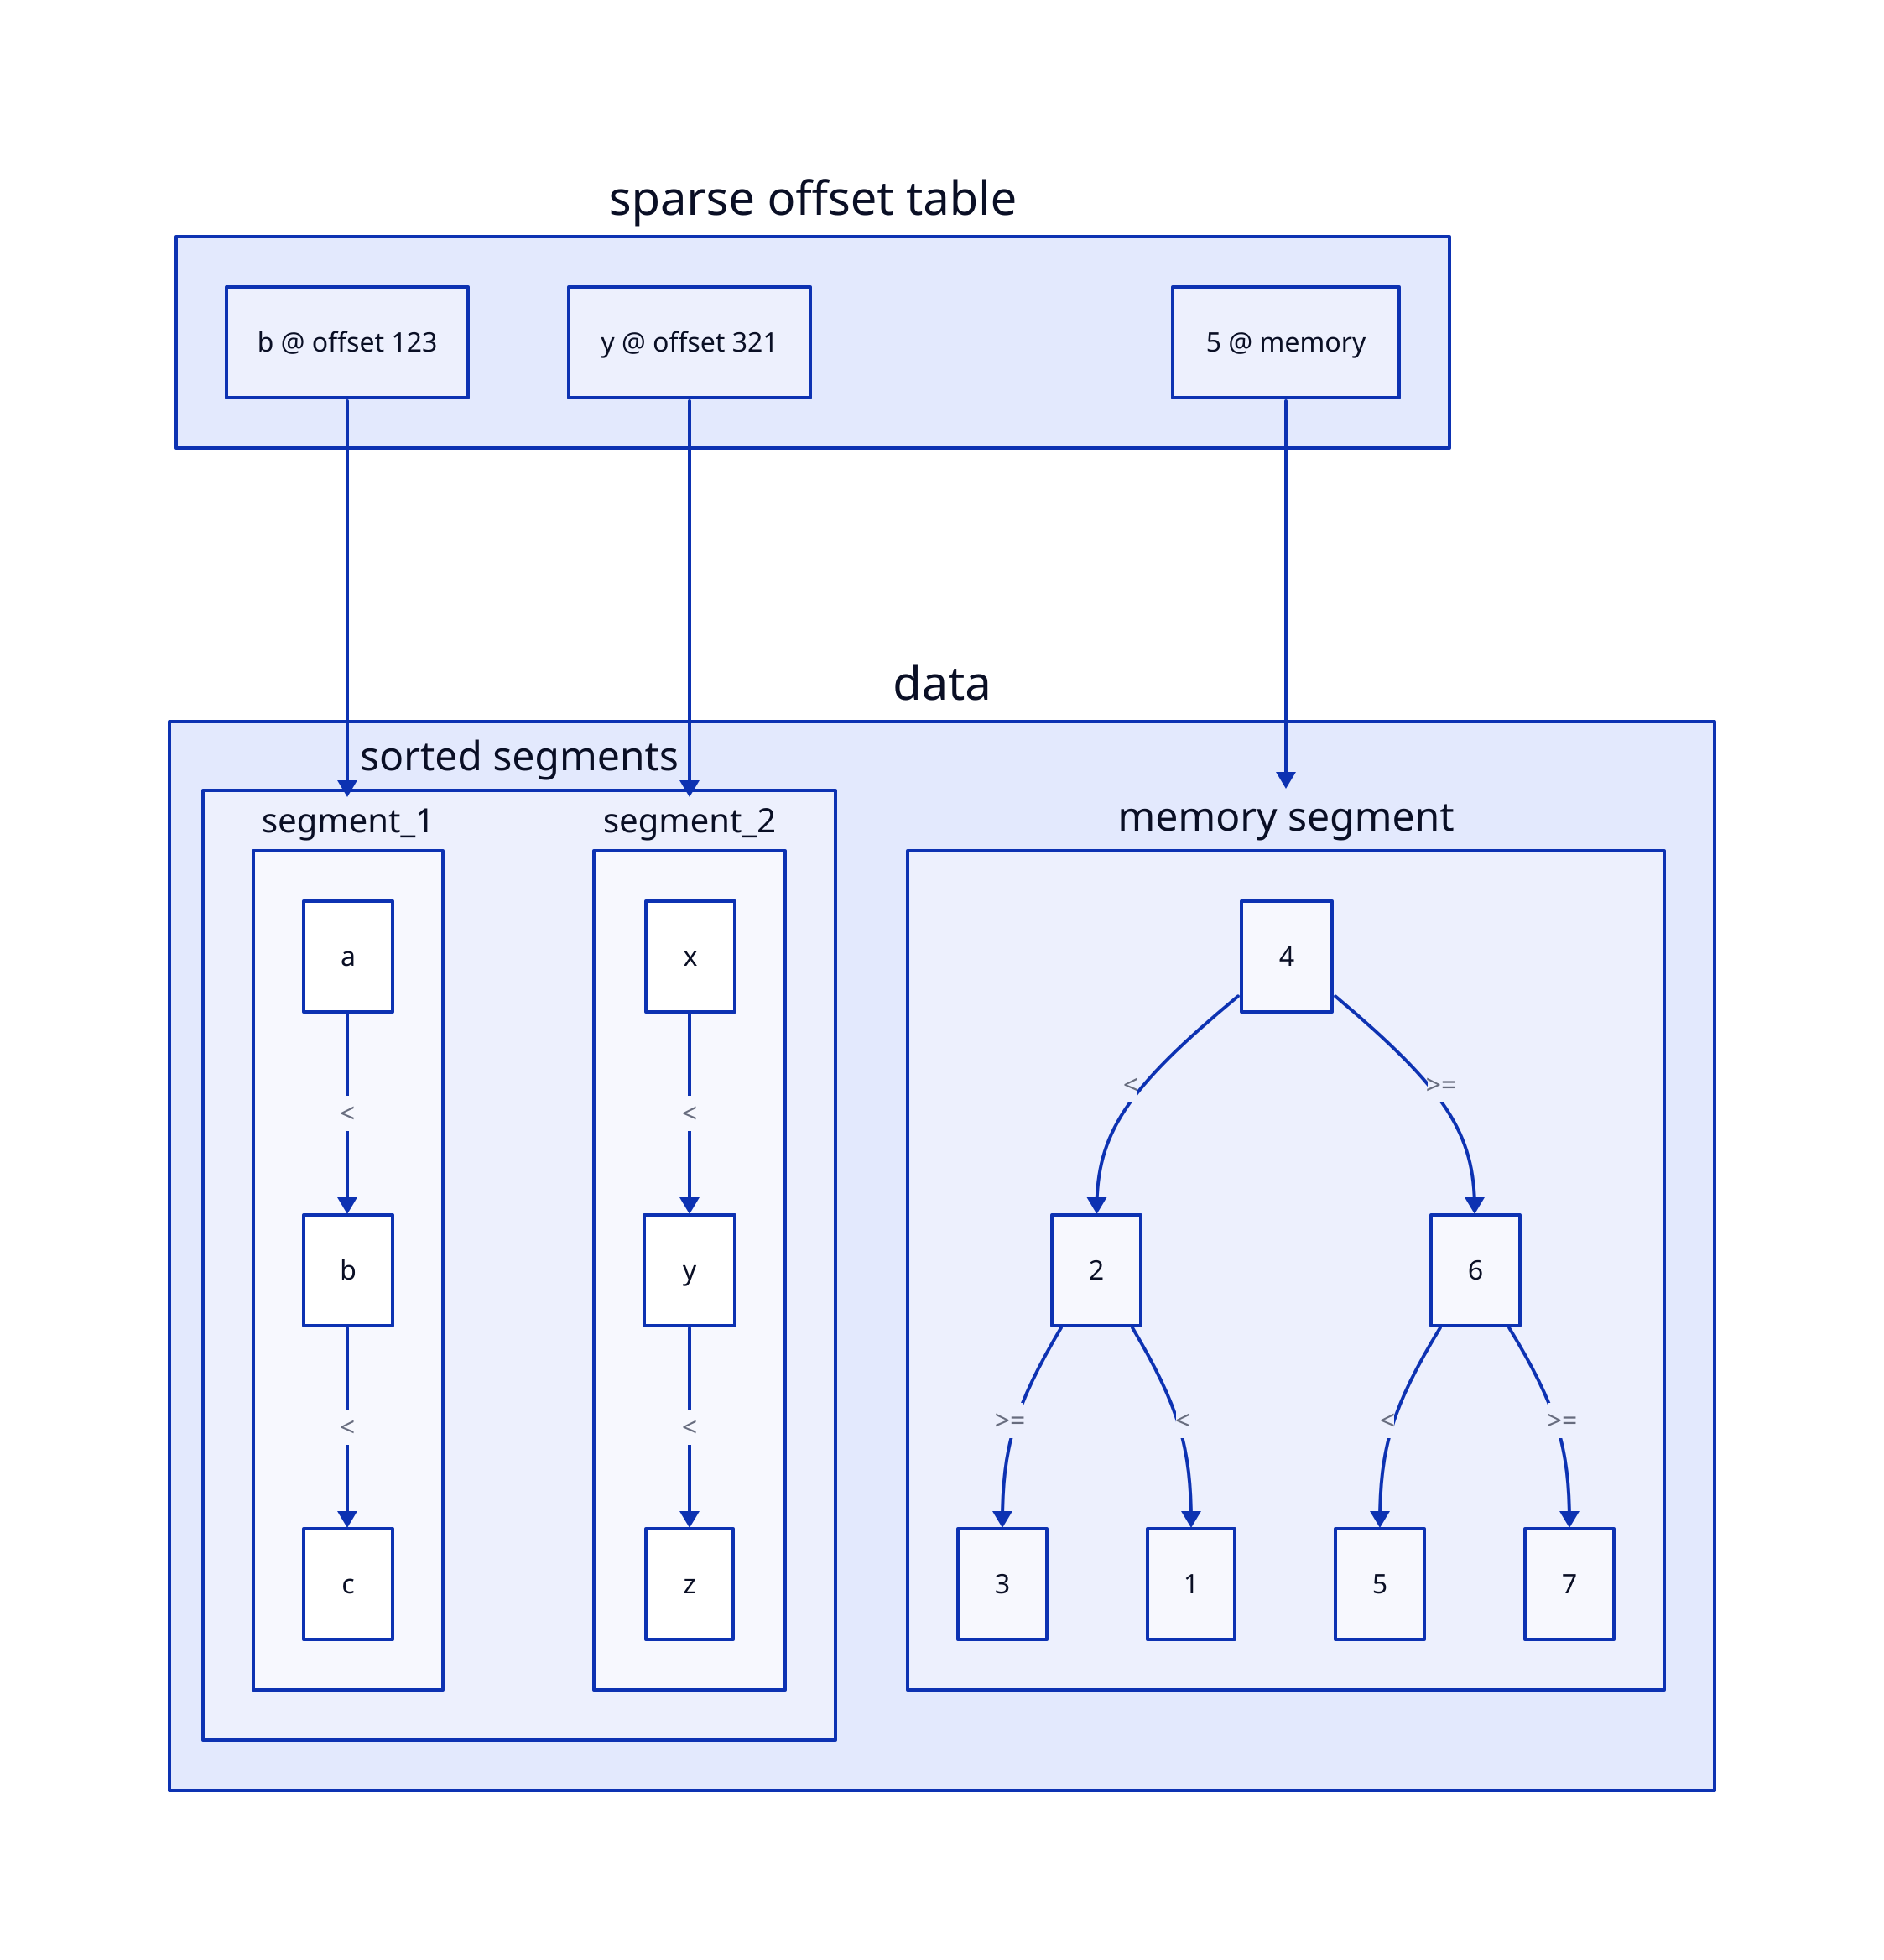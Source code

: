 data {
  segments: sorted segments {
    segment_1 {
      a -> b: <
      b -> c: <
    }
    segment_2 {
      x -> y: <
      y -> z: <
    }
  }

  memdex: memory segment {
    4 -> 2: <
    2 -> 3: >=
    2 -> 1: <
    4 -> 6: >=
    6 -> 5: <
    6 -> 7: >=
  }
}

sparse offset table {
  b @ offset 123 -> _.data.segments.segment_1
  y @ offset 321 -> _.data.segments.segment_2
  5 @ memory     -> _.data.memdex
}
